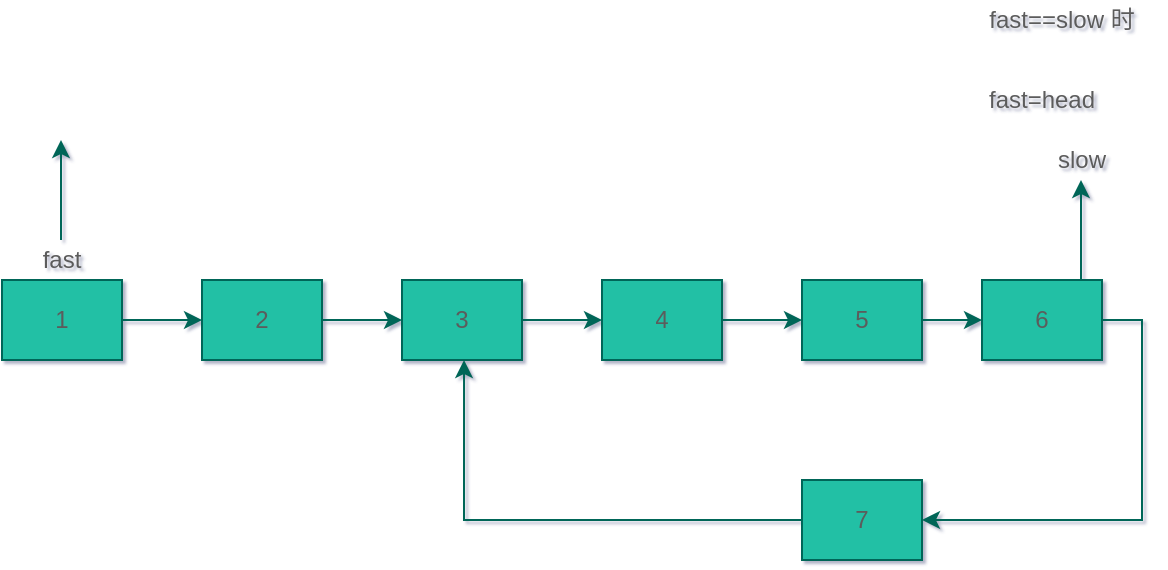 <mxfile version="14.7.0" type="github">
  <diagram id="fy-eNK8LCn2k6Y5jVGpT" name="Page-1">
    <mxGraphModel dx="1182" dy="1934" grid="1" gridSize="10" guides="1" tooltips="1" connect="1" arrows="1" fold="1" page="1" pageScale="1" pageWidth="827" pageHeight="1169" math="0" shadow="1">
      <root>
        <mxCell id="0" />
        <mxCell id="1" parent="0" />
        <mxCell id="JZ3E73Zgplu5cMtPD8FH-19" value="" style="shape=table;html=1;whiteSpace=wrap;startSize=0;container=1;collapsible=0;childLayout=tableLayout;fillColor=#21C0A5;strokeColor=#006658;fontColor=#5C5C5C;" vertex="1" parent="1">
          <mxGeometry x="140" y="-370" width="60" height="40" as="geometry" />
        </mxCell>
        <mxCell id="JZ3E73Zgplu5cMtPD8FH-20" value="" style="shape=partialRectangle;html=1;whiteSpace=wrap;collapsible=0;dropTarget=0;pointerEvents=0;fillColor=none;top=0;left=0;bottom=0;right=0;points=[[0,0.5],[1,0.5]];portConstraint=eastwest;strokeColor=#006658;fontColor=#5C5C5C;" vertex="1" parent="JZ3E73Zgplu5cMtPD8FH-19">
          <mxGeometry width="60" height="40" as="geometry" />
        </mxCell>
        <mxCell id="JZ3E73Zgplu5cMtPD8FH-21" value="1" style="shape=partialRectangle;html=1;whiteSpace=wrap;connectable=0;overflow=hidden;fillColor=none;top=0;left=0;bottom=0;right=0;strokeColor=#006658;fontColor=#5C5C5C;" vertex="1" parent="JZ3E73Zgplu5cMtPD8FH-20">
          <mxGeometry width="60" height="40" as="geometry" />
        </mxCell>
        <mxCell id="JZ3E73Zgplu5cMtPD8FH-34" value="" style="shape=table;html=1;whiteSpace=wrap;startSize=0;container=1;collapsible=0;childLayout=tableLayout;fillColor=#21C0A5;strokeColor=#006658;fontColor=#5C5C5C;" vertex="1" parent="1">
          <mxGeometry x="240" y="-370" width="60" height="40" as="geometry" />
        </mxCell>
        <mxCell id="JZ3E73Zgplu5cMtPD8FH-35" value="" style="shape=partialRectangle;html=1;whiteSpace=wrap;collapsible=0;dropTarget=0;pointerEvents=0;fillColor=none;top=0;left=0;bottom=0;right=0;points=[[0,0.5],[1,0.5]];portConstraint=eastwest;strokeColor=#006658;fontColor=#5C5C5C;" vertex="1" parent="JZ3E73Zgplu5cMtPD8FH-34">
          <mxGeometry width="60" height="40" as="geometry" />
        </mxCell>
        <mxCell id="JZ3E73Zgplu5cMtPD8FH-36" value="2" style="shape=partialRectangle;html=1;whiteSpace=wrap;connectable=0;overflow=hidden;fillColor=none;top=0;left=0;bottom=0;right=0;strokeColor=#006658;fontColor=#5C5C5C;" vertex="1" parent="JZ3E73Zgplu5cMtPD8FH-35">
          <mxGeometry width="60" height="40" as="geometry" />
        </mxCell>
        <mxCell id="JZ3E73Zgplu5cMtPD8FH-37" value="" style="shape=table;html=1;whiteSpace=wrap;startSize=0;container=1;collapsible=0;childLayout=tableLayout;fillColor=#21C0A5;strokeColor=#006658;fontColor=#5C5C5C;" vertex="1" parent="1">
          <mxGeometry x="340" y="-370" width="60" height="40" as="geometry" />
        </mxCell>
        <mxCell id="JZ3E73Zgplu5cMtPD8FH-38" value="" style="shape=partialRectangle;html=1;whiteSpace=wrap;collapsible=0;dropTarget=0;pointerEvents=0;fillColor=none;top=0;left=0;bottom=0;right=0;points=[[0,0.5],[1,0.5]];portConstraint=eastwest;strokeColor=#006658;fontColor=#5C5C5C;" vertex="1" parent="JZ3E73Zgplu5cMtPD8FH-37">
          <mxGeometry width="60" height="40" as="geometry" />
        </mxCell>
        <mxCell id="JZ3E73Zgplu5cMtPD8FH-39" value="3" style="shape=partialRectangle;html=1;whiteSpace=wrap;connectable=0;overflow=hidden;fillColor=none;top=0;left=0;bottom=0;right=0;strokeColor=#006658;fontColor=#5C5C5C;" vertex="1" parent="JZ3E73Zgplu5cMtPD8FH-38">
          <mxGeometry width="60" height="40" as="geometry" />
        </mxCell>
        <mxCell id="JZ3E73Zgplu5cMtPD8FH-40" value="" style="shape=table;html=1;whiteSpace=wrap;startSize=0;container=1;collapsible=0;childLayout=tableLayout;fillColor=#21C0A5;strokeColor=#006658;fontColor=#5C5C5C;" vertex="1" parent="1">
          <mxGeometry x="540" y="-370" width="60" height="40" as="geometry" />
        </mxCell>
        <mxCell id="JZ3E73Zgplu5cMtPD8FH-41" value="" style="shape=partialRectangle;html=1;whiteSpace=wrap;collapsible=0;dropTarget=0;pointerEvents=0;fillColor=none;top=0;left=0;bottom=0;right=0;points=[[0,0.5],[1,0.5]];portConstraint=eastwest;strokeColor=#006658;fontColor=#5C5C5C;" vertex="1" parent="JZ3E73Zgplu5cMtPD8FH-40">
          <mxGeometry width="60" height="40" as="geometry" />
        </mxCell>
        <mxCell id="JZ3E73Zgplu5cMtPD8FH-42" value="5" style="shape=partialRectangle;html=1;whiteSpace=wrap;connectable=0;overflow=hidden;fillColor=none;top=0;left=0;bottom=0;right=0;strokeColor=#006658;fontColor=#5C5C5C;" vertex="1" parent="JZ3E73Zgplu5cMtPD8FH-41">
          <mxGeometry width="60" height="40" as="geometry" />
        </mxCell>
        <mxCell id="JZ3E73Zgplu5cMtPD8FH-43" value="" style="shape=table;html=1;whiteSpace=wrap;startSize=0;container=1;collapsible=0;childLayout=tableLayout;fillColor=#21C0A5;strokeColor=#006658;fontColor=#5C5C5C;" vertex="1" parent="1">
          <mxGeometry x="440" y="-370" width="60" height="40" as="geometry" />
        </mxCell>
        <mxCell id="JZ3E73Zgplu5cMtPD8FH-44" value="" style="shape=partialRectangle;html=1;whiteSpace=wrap;collapsible=0;dropTarget=0;pointerEvents=0;fillColor=none;top=0;left=0;bottom=0;right=0;points=[[0,0.5],[1,0.5]];portConstraint=eastwest;strokeColor=#006658;fontColor=#5C5C5C;" vertex="1" parent="JZ3E73Zgplu5cMtPD8FH-43">
          <mxGeometry width="60" height="40" as="geometry" />
        </mxCell>
        <mxCell id="JZ3E73Zgplu5cMtPD8FH-45" value="4" style="shape=partialRectangle;html=1;whiteSpace=wrap;connectable=0;overflow=hidden;fillColor=none;top=0;left=0;bottom=0;right=0;strokeColor=#006658;fontColor=#5C5C5C;" vertex="1" parent="JZ3E73Zgplu5cMtPD8FH-44">
          <mxGeometry width="60" height="40" as="geometry" />
        </mxCell>
        <mxCell id="JZ3E73Zgplu5cMtPD8FH-46" value="" style="shape=table;html=1;whiteSpace=wrap;startSize=0;container=1;collapsible=0;childLayout=tableLayout;fillColor=#21C0A5;strokeColor=#006658;fontColor=#5C5C5C;" vertex="1" parent="1">
          <mxGeometry x="540" y="-270" width="60" height="40" as="geometry" />
        </mxCell>
        <mxCell id="JZ3E73Zgplu5cMtPD8FH-47" value="" style="shape=partialRectangle;html=1;whiteSpace=wrap;collapsible=0;dropTarget=0;pointerEvents=0;fillColor=none;top=0;left=0;bottom=0;right=0;points=[[0,0.5],[1,0.5]];portConstraint=eastwest;strokeColor=#006658;fontColor=#5C5C5C;" vertex="1" parent="JZ3E73Zgplu5cMtPD8FH-46">
          <mxGeometry width="60" height="40" as="geometry" />
        </mxCell>
        <mxCell id="JZ3E73Zgplu5cMtPD8FH-48" value="7" style="shape=partialRectangle;html=1;whiteSpace=wrap;connectable=0;overflow=hidden;fillColor=none;top=0;left=0;bottom=0;right=0;strokeColor=#006658;fontColor=#5C5C5C;" vertex="1" parent="JZ3E73Zgplu5cMtPD8FH-47">
          <mxGeometry width="60" height="40" as="geometry" />
        </mxCell>
        <mxCell id="JZ3E73Zgplu5cMtPD8FH-49" value="" style="shape=table;html=1;whiteSpace=wrap;startSize=0;container=1;collapsible=0;childLayout=tableLayout;fillColor=#21C0A5;strokeColor=#006658;fontColor=#5C5C5C;" vertex="1" parent="1">
          <mxGeometry x="630" y="-370" width="60" height="40" as="geometry" />
        </mxCell>
        <mxCell id="JZ3E73Zgplu5cMtPD8FH-50" value="" style="shape=partialRectangle;html=1;whiteSpace=wrap;collapsible=0;dropTarget=0;pointerEvents=0;fillColor=none;top=0;left=0;bottom=0;right=0;points=[[0,0.5],[1,0.5]];portConstraint=eastwest;strokeColor=#006658;fontColor=#5C5C5C;" vertex="1" parent="JZ3E73Zgplu5cMtPD8FH-49">
          <mxGeometry width="60" height="40" as="geometry" />
        </mxCell>
        <mxCell id="JZ3E73Zgplu5cMtPD8FH-51" value="6" style="shape=partialRectangle;html=1;whiteSpace=wrap;connectable=0;overflow=hidden;fillColor=none;top=0;left=0;bottom=0;right=0;strokeColor=#006658;fontColor=#5C5C5C;" vertex="1" parent="JZ3E73Zgplu5cMtPD8FH-50">
          <mxGeometry width="60" height="40" as="geometry" />
        </mxCell>
        <mxCell id="JZ3E73Zgplu5cMtPD8FH-52" style="edgeStyle=orthogonalEdgeStyle;rounded=0;orthogonalLoop=1;jettySize=auto;html=1;entryX=0;entryY=0.5;entryDx=0;entryDy=0;strokeColor=#006658;fontColor=#5C5C5C;" edge="1" parent="1" source="JZ3E73Zgplu5cMtPD8FH-20" target="JZ3E73Zgplu5cMtPD8FH-35">
          <mxGeometry relative="1" as="geometry" />
        </mxCell>
        <mxCell id="JZ3E73Zgplu5cMtPD8FH-53" style="edgeStyle=orthogonalEdgeStyle;rounded=0;orthogonalLoop=1;jettySize=auto;html=1;entryX=0;entryY=0.5;entryDx=0;entryDy=0;strokeColor=#006658;fontColor=#5C5C5C;" edge="1" parent="1" source="JZ3E73Zgplu5cMtPD8FH-35" target="JZ3E73Zgplu5cMtPD8FH-38">
          <mxGeometry relative="1" as="geometry" />
        </mxCell>
        <mxCell id="JZ3E73Zgplu5cMtPD8FH-54" style="edgeStyle=orthogonalEdgeStyle;rounded=0;orthogonalLoop=1;jettySize=auto;html=1;exitX=1;exitY=0.5;exitDx=0;exitDy=0;entryX=0;entryY=0.5;entryDx=0;entryDy=0;strokeColor=#006658;fontColor=#5C5C5C;" edge="1" parent="1" source="JZ3E73Zgplu5cMtPD8FH-38" target="JZ3E73Zgplu5cMtPD8FH-44">
          <mxGeometry relative="1" as="geometry" />
        </mxCell>
        <mxCell id="JZ3E73Zgplu5cMtPD8FH-55" style="edgeStyle=orthogonalEdgeStyle;rounded=0;orthogonalLoop=1;jettySize=auto;html=1;exitX=1;exitY=0.5;exitDx=0;exitDy=0;entryX=0;entryY=0.5;entryDx=0;entryDy=0;strokeColor=#006658;fontColor=#5C5C5C;" edge="1" parent="1" source="JZ3E73Zgplu5cMtPD8FH-44" target="JZ3E73Zgplu5cMtPD8FH-41">
          <mxGeometry relative="1" as="geometry" />
        </mxCell>
        <mxCell id="JZ3E73Zgplu5cMtPD8FH-56" style="edgeStyle=orthogonalEdgeStyle;rounded=0;orthogonalLoop=1;jettySize=auto;html=1;exitX=1;exitY=0.5;exitDx=0;exitDy=0;entryX=0;entryY=0.5;entryDx=0;entryDy=0;strokeColor=#006658;fontColor=#5C5C5C;" edge="1" parent="1" source="JZ3E73Zgplu5cMtPD8FH-41" target="JZ3E73Zgplu5cMtPD8FH-50">
          <mxGeometry relative="1" as="geometry" />
        </mxCell>
        <mxCell id="JZ3E73Zgplu5cMtPD8FH-57" style="edgeStyle=orthogonalEdgeStyle;rounded=0;orthogonalLoop=1;jettySize=auto;html=1;exitX=1;exitY=0.5;exitDx=0;exitDy=0;entryX=1;entryY=0.5;entryDx=0;entryDy=0;strokeColor=#006658;fontColor=#5C5C5C;" edge="1" parent="1" source="JZ3E73Zgplu5cMtPD8FH-50" target="JZ3E73Zgplu5cMtPD8FH-47">
          <mxGeometry relative="1" as="geometry" />
        </mxCell>
        <mxCell id="JZ3E73Zgplu5cMtPD8FH-58" style="edgeStyle=orthogonalEdgeStyle;rounded=0;orthogonalLoop=1;jettySize=auto;html=1;exitX=0;exitY=0.5;exitDx=0;exitDy=0;entryX=0.517;entryY=1;entryDx=0;entryDy=0;entryPerimeter=0;strokeColor=#006658;fontColor=#5C5C5C;" edge="1" parent="1" source="JZ3E73Zgplu5cMtPD8FH-47" target="JZ3E73Zgplu5cMtPD8FH-38">
          <mxGeometry relative="1" as="geometry" />
        </mxCell>
        <mxCell id="JZ3E73Zgplu5cMtPD8FH-70" value="" style="group;fontColor=#5C5C5C;" vertex="1" connectable="0" parent="1">
          <mxGeometry x="660" y="-440" width="40" height="70" as="geometry" />
        </mxCell>
        <mxCell id="JZ3E73Zgplu5cMtPD8FH-62" value="" style="endArrow=classic;html=1;fontColor=#5C5C5C;strokeColor=#006658;" edge="1" parent="JZ3E73Zgplu5cMtPD8FH-70">
          <mxGeometry width="50" height="50" relative="1" as="geometry">
            <mxPoint x="19.5" y="70" as="sourcePoint" />
            <mxPoint x="19.5" y="20" as="targetPoint" />
          </mxGeometry>
        </mxCell>
        <mxCell id="JZ3E73Zgplu5cMtPD8FH-63" value="slow" style="text;html=1;strokeColor=none;fillColor=none;align=center;verticalAlign=middle;whiteSpace=wrap;rounded=0;fontColor=#5C5C5C;" vertex="1" parent="JZ3E73Zgplu5cMtPD8FH-70">
          <mxGeometry width="40" height="20" as="geometry" />
        </mxCell>
        <mxCell id="JZ3E73Zgplu5cMtPD8FH-78" value="" style="group;fontColor=#5C5C5C;" vertex="1" connectable="0" parent="1">
          <mxGeometry x="150" y="-440" width="40" height="70" as="geometry" />
        </mxCell>
        <mxCell id="JZ3E73Zgplu5cMtPD8FH-72" value="" style="endArrow=classic;html=1;strokeColor=#006658;fontColor=#5C5C5C;" edge="1" parent="JZ3E73Zgplu5cMtPD8FH-78">
          <mxGeometry width="50" height="50" relative="1" as="geometry">
            <mxPoint x="19.5" y="50" as="sourcePoint" />
            <mxPoint x="19.5" as="targetPoint" />
          </mxGeometry>
        </mxCell>
        <mxCell id="JZ3E73Zgplu5cMtPD8FH-73" value="fast" style="text;html=1;strokeColor=none;fillColor=none;align=center;verticalAlign=middle;whiteSpace=wrap;rounded=0;sketch=0;fontColor=#5C5C5C;" vertex="1" parent="JZ3E73Zgplu5cMtPD8FH-78">
          <mxGeometry y="50" width="40" height="20" as="geometry" />
        </mxCell>
        <mxCell id="JZ3E73Zgplu5cMtPD8FH-79" value="fast==slow 时" style="text;html=1;strokeColor=none;fillColor=none;align=center;verticalAlign=middle;whiteSpace=wrap;rounded=0;sketch=0;fontColor=#5C5C5C;" vertex="1" parent="1">
          <mxGeometry x="630" y="-510" width="80" height="20" as="geometry" />
        </mxCell>
        <mxCell id="JZ3E73Zgplu5cMtPD8FH-80" value="fast=head" style="text;html=1;strokeColor=none;fillColor=none;align=center;verticalAlign=middle;whiteSpace=wrap;rounded=0;sketch=0;fontColor=#5C5C5C;" vertex="1" parent="1">
          <mxGeometry x="640" y="-470" width="40" height="20" as="geometry" />
        </mxCell>
      </root>
    </mxGraphModel>
  </diagram>
</mxfile>
